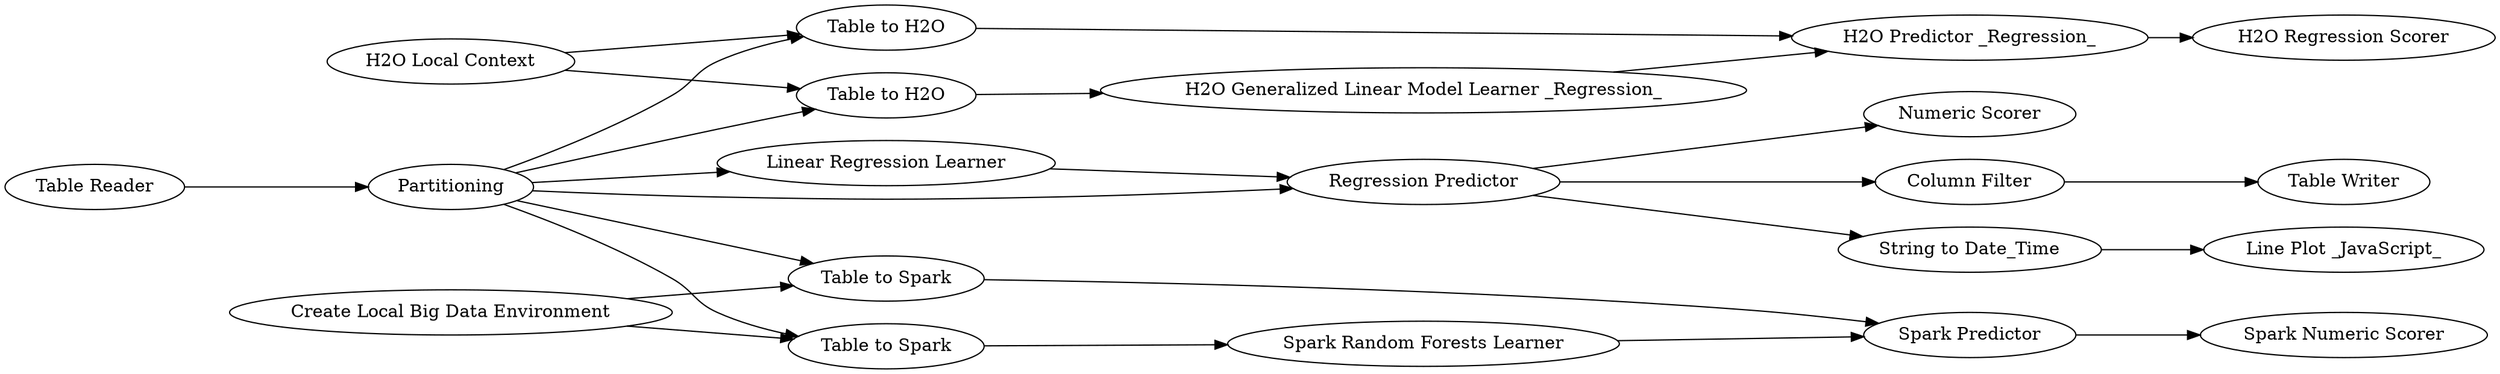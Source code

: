 digraph {
	"-7576200444932875700_8" [label="Numeric Scorer"]
	"-7576200444932875700_18" [label="H2O Generalized Linear Model Learner _Regression_"]
	"-7576200444932875700_15" [label="Table to H2O"]
	"-7576200444932875700_1" [label="Table Reader"]
	"-7576200444932875700_22" [label="Column Filter"]
	"-7576200444932875700_9" [label="Line Plot _JavaScript_"]
	"-7576200444932875700_3" [label="Linear Regression Learner"]
	"-7576200444932875700_11" [label="String to Date_Time"]
	"-7576200444932875700_14" [label="Spark Numeric Scorer"]
	"-7576200444932875700_12" [label="Spark Random Forests Learner"]
	"-7576200444932875700_5" [label="Table to Spark"]
	"-7576200444932875700_4" [label="Create Local Big Data Environment"]
	"-7576200444932875700_21" [label="Table Writer"]
	"-7576200444932875700_17" [label="Table to H2O"]
	"-7576200444932875700_6" [label="Table to Spark"]
	"-7576200444932875700_13" [label="Spark Predictor"]
	"-7576200444932875700_16" [label="H2O Local Context"]
	"-7576200444932875700_7" [label="Regression Predictor"]
	"-7576200444932875700_20" [label="H2O Regression Scorer"]
	"-7576200444932875700_2" [label=Partitioning]
	"-7576200444932875700_19" [label="H2O Predictor _Regression_"]
	"-7576200444932875700_12" -> "-7576200444932875700_13"
	"-7576200444932875700_11" -> "-7576200444932875700_9"
	"-7576200444932875700_4" -> "-7576200444932875700_5"
	"-7576200444932875700_7" -> "-7576200444932875700_8"
	"-7576200444932875700_19" -> "-7576200444932875700_20"
	"-7576200444932875700_22" -> "-7576200444932875700_21"
	"-7576200444932875700_2" -> "-7576200444932875700_3"
	"-7576200444932875700_2" -> "-7576200444932875700_15"
	"-7576200444932875700_7" -> "-7576200444932875700_22"
	"-7576200444932875700_16" -> "-7576200444932875700_17"
	"-7576200444932875700_7" -> "-7576200444932875700_11"
	"-7576200444932875700_2" -> "-7576200444932875700_6"
	"-7576200444932875700_3" -> "-7576200444932875700_7"
	"-7576200444932875700_2" -> "-7576200444932875700_7"
	"-7576200444932875700_5" -> "-7576200444932875700_12"
	"-7576200444932875700_15" -> "-7576200444932875700_18"
	"-7576200444932875700_4" -> "-7576200444932875700_6"
	"-7576200444932875700_16" -> "-7576200444932875700_15"
	"-7576200444932875700_17" -> "-7576200444932875700_19"
	"-7576200444932875700_18" -> "-7576200444932875700_19"
	"-7576200444932875700_1" -> "-7576200444932875700_2"
	"-7576200444932875700_13" -> "-7576200444932875700_14"
	"-7576200444932875700_2" -> "-7576200444932875700_5"
	"-7576200444932875700_2" -> "-7576200444932875700_17"
	"-7576200444932875700_6" -> "-7576200444932875700_13"
	rankdir=LR
}
